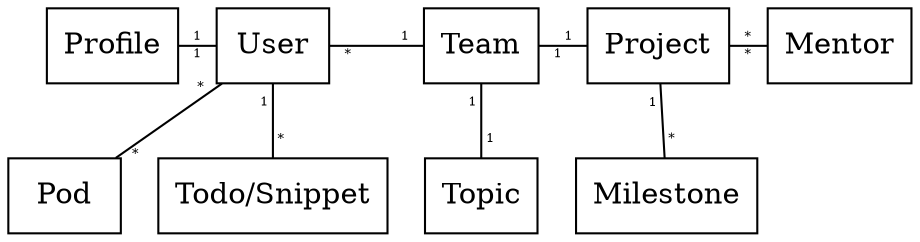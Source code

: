 digraph ER{
        node[shape=box];
	edge[dir="forward", arrowhead="none", arrowtail="none", headlabel="1", taillabel="1", labelfontsize=6.0, labeldistance=1];
	Profile;
        User;
	Pod;
	Team;
	Topic;
	Project;
	Mentor;
	Milestone;
	Todo [label="Todo/Snippet"];
	{rank=same;Pod;Topic}	
        {rank=same;User,Team,Project, Profile, Mentor}
        Profile -> User;
	User -> Pod [taillabel="*", headlabel="*"];
	User -> Todo [headlabel="*"];
	User -> Team [taillabel="*"];
	Team -> Topic;
	Team -> Project;
	Project -> Mentor [taillabel="*", headlabel="*"];
	Project -> Milestone [headlabel="*"];	
}